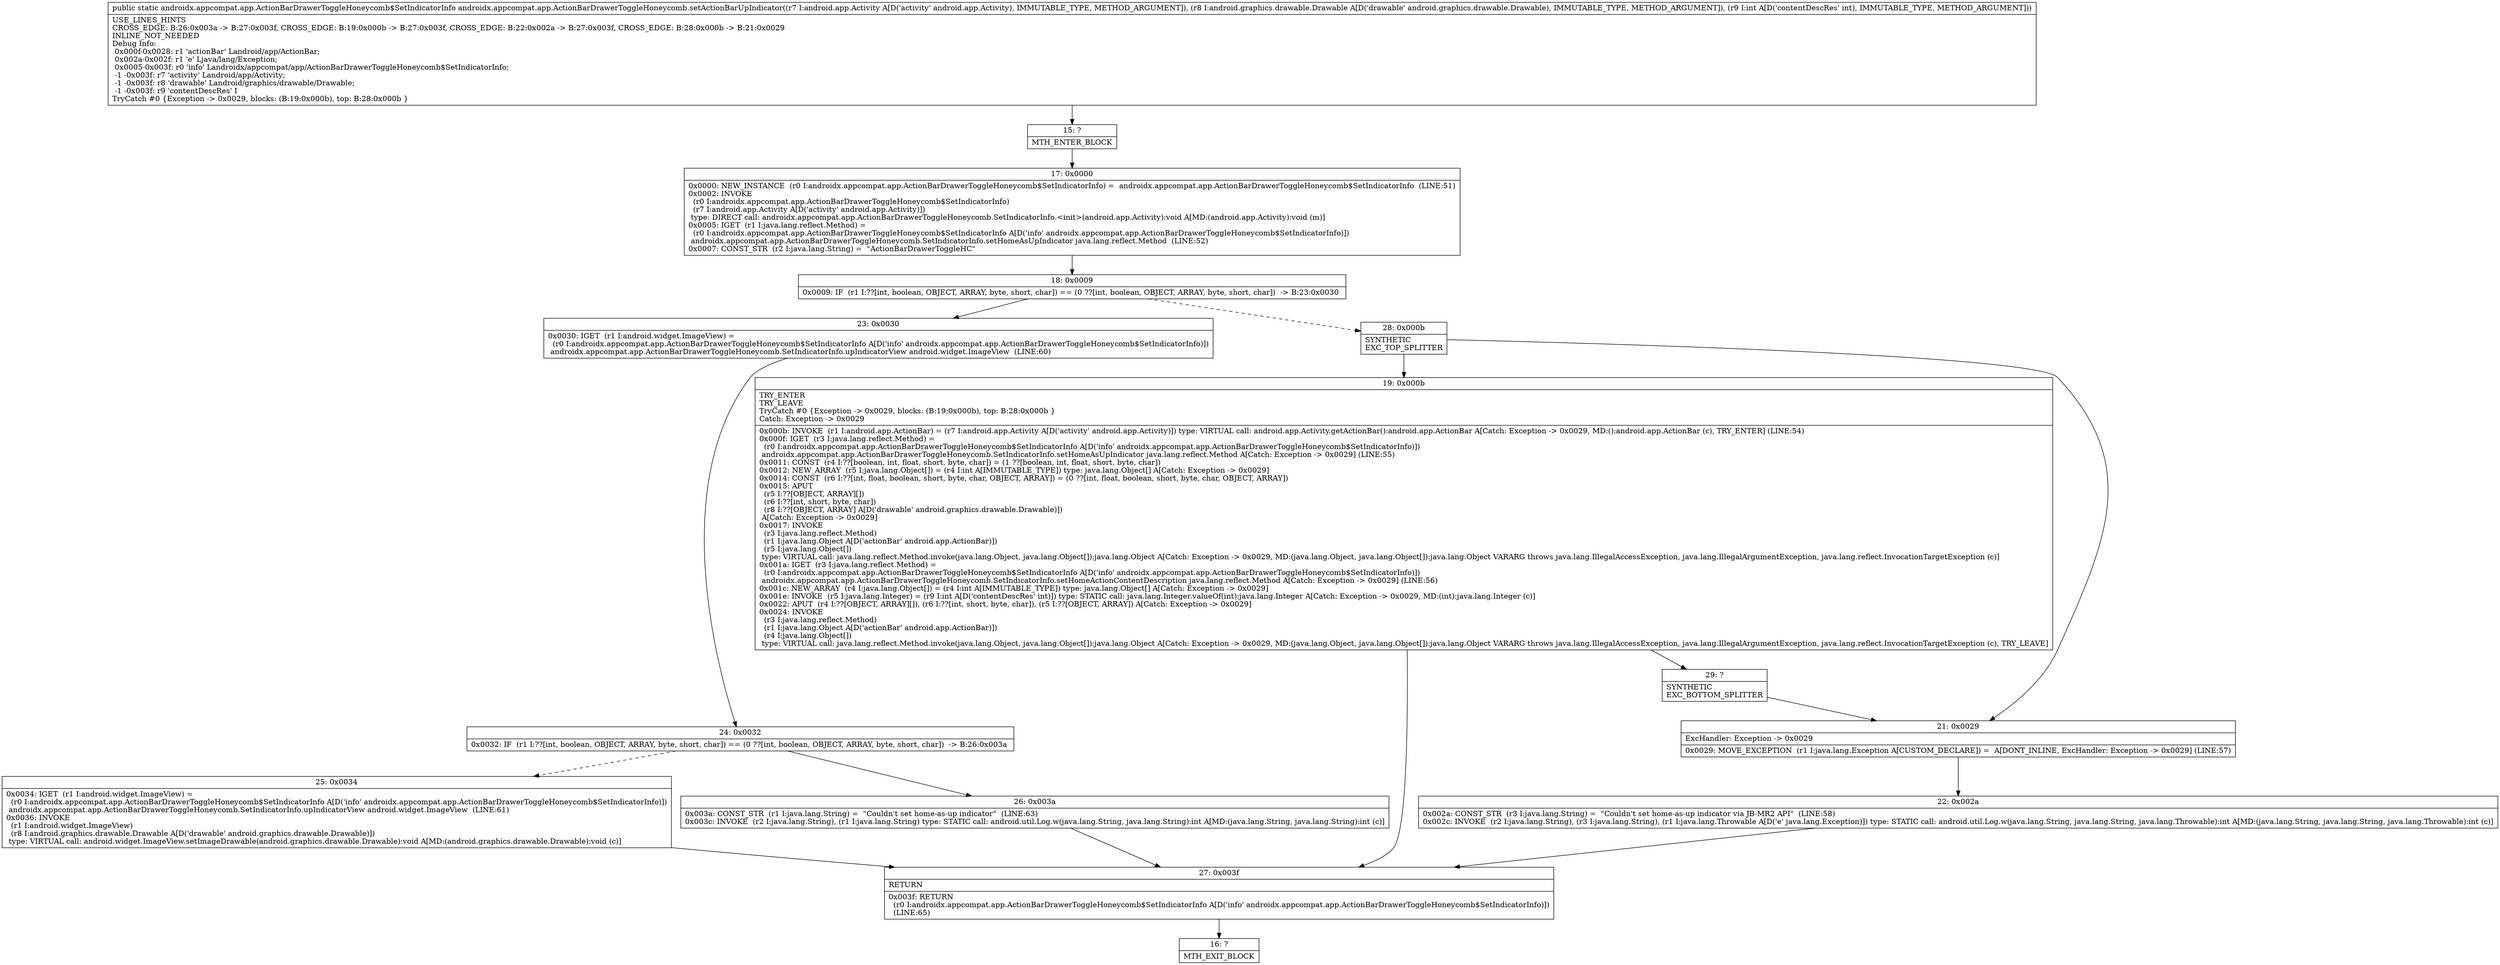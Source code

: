 digraph "CFG forandroidx.appcompat.app.ActionBarDrawerToggleHoneycomb.setActionBarUpIndicator(Landroid\/app\/Activity;Landroid\/graphics\/drawable\/Drawable;I)Landroidx\/appcompat\/app\/ActionBarDrawerToggleHoneycomb$SetIndicatorInfo;" {
Node_15 [shape=record,label="{15\:\ ?|MTH_ENTER_BLOCK\l}"];
Node_17 [shape=record,label="{17\:\ 0x0000|0x0000: NEW_INSTANCE  (r0 I:androidx.appcompat.app.ActionBarDrawerToggleHoneycomb$SetIndicatorInfo) =  androidx.appcompat.app.ActionBarDrawerToggleHoneycomb$SetIndicatorInfo  (LINE:51)\l0x0002: INVOKE  \l  (r0 I:androidx.appcompat.app.ActionBarDrawerToggleHoneycomb$SetIndicatorInfo)\l  (r7 I:android.app.Activity A[D('activity' android.app.Activity)])\l type: DIRECT call: androidx.appcompat.app.ActionBarDrawerToggleHoneycomb.SetIndicatorInfo.\<init\>(android.app.Activity):void A[MD:(android.app.Activity):void (m)]\l0x0005: IGET  (r1 I:java.lang.reflect.Method) = \l  (r0 I:androidx.appcompat.app.ActionBarDrawerToggleHoneycomb$SetIndicatorInfo A[D('info' androidx.appcompat.app.ActionBarDrawerToggleHoneycomb$SetIndicatorInfo)])\l androidx.appcompat.app.ActionBarDrawerToggleHoneycomb.SetIndicatorInfo.setHomeAsUpIndicator java.lang.reflect.Method  (LINE:52)\l0x0007: CONST_STR  (r2 I:java.lang.String) =  \"ActionBarDrawerToggleHC\" \l}"];
Node_18 [shape=record,label="{18\:\ 0x0009|0x0009: IF  (r1 I:??[int, boolean, OBJECT, ARRAY, byte, short, char]) == (0 ??[int, boolean, OBJECT, ARRAY, byte, short, char])  \-\> B:23:0x0030 \l}"];
Node_23 [shape=record,label="{23\:\ 0x0030|0x0030: IGET  (r1 I:android.widget.ImageView) = \l  (r0 I:androidx.appcompat.app.ActionBarDrawerToggleHoneycomb$SetIndicatorInfo A[D('info' androidx.appcompat.app.ActionBarDrawerToggleHoneycomb$SetIndicatorInfo)])\l androidx.appcompat.app.ActionBarDrawerToggleHoneycomb.SetIndicatorInfo.upIndicatorView android.widget.ImageView  (LINE:60)\l}"];
Node_24 [shape=record,label="{24\:\ 0x0032|0x0032: IF  (r1 I:??[int, boolean, OBJECT, ARRAY, byte, short, char]) == (0 ??[int, boolean, OBJECT, ARRAY, byte, short, char])  \-\> B:26:0x003a \l}"];
Node_25 [shape=record,label="{25\:\ 0x0034|0x0034: IGET  (r1 I:android.widget.ImageView) = \l  (r0 I:androidx.appcompat.app.ActionBarDrawerToggleHoneycomb$SetIndicatorInfo A[D('info' androidx.appcompat.app.ActionBarDrawerToggleHoneycomb$SetIndicatorInfo)])\l androidx.appcompat.app.ActionBarDrawerToggleHoneycomb.SetIndicatorInfo.upIndicatorView android.widget.ImageView  (LINE:61)\l0x0036: INVOKE  \l  (r1 I:android.widget.ImageView)\l  (r8 I:android.graphics.drawable.Drawable A[D('drawable' android.graphics.drawable.Drawable)])\l type: VIRTUAL call: android.widget.ImageView.setImageDrawable(android.graphics.drawable.Drawable):void A[MD:(android.graphics.drawable.Drawable):void (c)]\l}"];
Node_27 [shape=record,label="{27\:\ 0x003f|RETURN\l|0x003f: RETURN  \l  (r0 I:androidx.appcompat.app.ActionBarDrawerToggleHoneycomb$SetIndicatorInfo A[D('info' androidx.appcompat.app.ActionBarDrawerToggleHoneycomb$SetIndicatorInfo)])\l  (LINE:65)\l}"];
Node_16 [shape=record,label="{16\:\ ?|MTH_EXIT_BLOCK\l}"];
Node_26 [shape=record,label="{26\:\ 0x003a|0x003a: CONST_STR  (r1 I:java.lang.String) =  \"Couldn't set home\-as\-up indicator\"  (LINE:63)\l0x003c: INVOKE  (r2 I:java.lang.String), (r1 I:java.lang.String) type: STATIC call: android.util.Log.w(java.lang.String, java.lang.String):int A[MD:(java.lang.String, java.lang.String):int (c)]\l}"];
Node_28 [shape=record,label="{28\:\ 0x000b|SYNTHETIC\lEXC_TOP_SPLITTER\l}"];
Node_19 [shape=record,label="{19\:\ 0x000b|TRY_ENTER\lTRY_LEAVE\lTryCatch #0 \{Exception \-\> 0x0029, blocks: (B:19:0x000b), top: B:28:0x000b \}\lCatch: Exception \-\> 0x0029\l|0x000b: INVOKE  (r1 I:android.app.ActionBar) = (r7 I:android.app.Activity A[D('activity' android.app.Activity)]) type: VIRTUAL call: android.app.Activity.getActionBar():android.app.ActionBar A[Catch: Exception \-\> 0x0029, MD:():android.app.ActionBar (c), TRY_ENTER] (LINE:54)\l0x000f: IGET  (r3 I:java.lang.reflect.Method) = \l  (r0 I:androidx.appcompat.app.ActionBarDrawerToggleHoneycomb$SetIndicatorInfo A[D('info' androidx.appcompat.app.ActionBarDrawerToggleHoneycomb$SetIndicatorInfo)])\l androidx.appcompat.app.ActionBarDrawerToggleHoneycomb.SetIndicatorInfo.setHomeAsUpIndicator java.lang.reflect.Method A[Catch: Exception \-\> 0x0029] (LINE:55)\l0x0011: CONST  (r4 I:??[boolean, int, float, short, byte, char]) = (1 ??[boolean, int, float, short, byte, char]) \l0x0012: NEW_ARRAY  (r5 I:java.lang.Object[]) = (r4 I:int A[IMMUTABLE_TYPE]) type: java.lang.Object[] A[Catch: Exception \-\> 0x0029]\l0x0014: CONST  (r6 I:??[int, float, boolean, short, byte, char, OBJECT, ARRAY]) = (0 ??[int, float, boolean, short, byte, char, OBJECT, ARRAY]) \l0x0015: APUT  \l  (r5 I:??[OBJECT, ARRAY][])\l  (r6 I:??[int, short, byte, char])\l  (r8 I:??[OBJECT, ARRAY] A[D('drawable' android.graphics.drawable.Drawable)])\l A[Catch: Exception \-\> 0x0029]\l0x0017: INVOKE  \l  (r3 I:java.lang.reflect.Method)\l  (r1 I:java.lang.Object A[D('actionBar' android.app.ActionBar)])\l  (r5 I:java.lang.Object[])\l type: VIRTUAL call: java.lang.reflect.Method.invoke(java.lang.Object, java.lang.Object[]):java.lang.Object A[Catch: Exception \-\> 0x0029, MD:(java.lang.Object, java.lang.Object[]):java.lang.Object VARARG throws java.lang.IllegalAccessException, java.lang.IllegalArgumentException, java.lang.reflect.InvocationTargetException (c)]\l0x001a: IGET  (r3 I:java.lang.reflect.Method) = \l  (r0 I:androidx.appcompat.app.ActionBarDrawerToggleHoneycomb$SetIndicatorInfo A[D('info' androidx.appcompat.app.ActionBarDrawerToggleHoneycomb$SetIndicatorInfo)])\l androidx.appcompat.app.ActionBarDrawerToggleHoneycomb.SetIndicatorInfo.setHomeActionContentDescription java.lang.reflect.Method A[Catch: Exception \-\> 0x0029] (LINE:56)\l0x001c: NEW_ARRAY  (r4 I:java.lang.Object[]) = (r4 I:int A[IMMUTABLE_TYPE]) type: java.lang.Object[] A[Catch: Exception \-\> 0x0029]\l0x001e: INVOKE  (r5 I:java.lang.Integer) = (r9 I:int A[D('contentDescRes' int)]) type: STATIC call: java.lang.Integer.valueOf(int):java.lang.Integer A[Catch: Exception \-\> 0x0029, MD:(int):java.lang.Integer (c)]\l0x0022: APUT  (r4 I:??[OBJECT, ARRAY][]), (r6 I:??[int, short, byte, char]), (r5 I:??[OBJECT, ARRAY]) A[Catch: Exception \-\> 0x0029]\l0x0024: INVOKE  \l  (r3 I:java.lang.reflect.Method)\l  (r1 I:java.lang.Object A[D('actionBar' android.app.ActionBar)])\l  (r4 I:java.lang.Object[])\l type: VIRTUAL call: java.lang.reflect.Method.invoke(java.lang.Object, java.lang.Object[]):java.lang.Object A[Catch: Exception \-\> 0x0029, MD:(java.lang.Object, java.lang.Object[]):java.lang.Object VARARG throws java.lang.IllegalAccessException, java.lang.IllegalArgumentException, java.lang.reflect.InvocationTargetException (c), TRY_LEAVE]\l}"];
Node_29 [shape=record,label="{29\:\ ?|SYNTHETIC\lEXC_BOTTOM_SPLITTER\l}"];
Node_21 [shape=record,label="{21\:\ 0x0029|ExcHandler: Exception \-\> 0x0029\l|0x0029: MOVE_EXCEPTION  (r1 I:java.lang.Exception A[CUSTOM_DECLARE]) =  A[DONT_INLINE, ExcHandler: Exception \-\> 0x0029] (LINE:57)\l}"];
Node_22 [shape=record,label="{22\:\ 0x002a|0x002a: CONST_STR  (r3 I:java.lang.String) =  \"Couldn't set home\-as\-up indicator via JB\-MR2 API\"  (LINE:58)\l0x002c: INVOKE  (r2 I:java.lang.String), (r3 I:java.lang.String), (r1 I:java.lang.Throwable A[D('e' java.lang.Exception)]) type: STATIC call: android.util.Log.w(java.lang.String, java.lang.String, java.lang.Throwable):int A[MD:(java.lang.String, java.lang.String, java.lang.Throwable):int (c)]\l}"];
MethodNode[shape=record,label="{public static androidx.appcompat.app.ActionBarDrawerToggleHoneycomb$SetIndicatorInfo androidx.appcompat.app.ActionBarDrawerToggleHoneycomb.setActionBarUpIndicator((r7 I:android.app.Activity A[D('activity' android.app.Activity), IMMUTABLE_TYPE, METHOD_ARGUMENT]), (r8 I:android.graphics.drawable.Drawable A[D('drawable' android.graphics.drawable.Drawable), IMMUTABLE_TYPE, METHOD_ARGUMENT]), (r9 I:int A[D('contentDescRes' int), IMMUTABLE_TYPE, METHOD_ARGUMENT]))  | USE_LINES_HINTS\lCROSS_EDGE: B:26:0x003a \-\> B:27:0x003f, CROSS_EDGE: B:19:0x000b \-\> B:27:0x003f, CROSS_EDGE: B:22:0x002a \-\> B:27:0x003f, CROSS_EDGE: B:28:0x000b \-\> B:21:0x0029\lINLINE_NOT_NEEDED\lDebug Info:\l  0x000f\-0x0028: r1 'actionBar' Landroid\/app\/ActionBar;\l  0x002a\-0x002f: r1 'e' Ljava\/lang\/Exception;\l  0x0005\-0x003f: r0 'info' Landroidx\/appcompat\/app\/ActionBarDrawerToggleHoneycomb$SetIndicatorInfo;\l  \-1 \-0x003f: r7 'activity' Landroid\/app\/Activity;\l  \-1 \-0x003f: r8 'drawable' Landroid\/graphics\/drawable\/Drawable;\l  \-1 \-0x003f: r9 'contentDescRes' I\lTryCatch #0 \{Exception \-\> 0x0029, blocks: (B:19:0x000b), top: B:28:0x000b \}\l}"];
MethodNode -> Node_15;Node_15 -> Node_17;
Node_17 -> Node_18;
Node_18 -> Node_23;
Node_18 -> Node_28[style=dashed];
Node_23 -> Node_24;
Node_24 -> Node_25[style=dashed];
Node_24 -> Node_26;
Node_25 -> Node_27;
Node_27 -> Node_16;
Node_26 -> Node_27;
Node_28 -> Node_19;
Node_28 -> Node_21;
Node_19 -> Node_27;
Node_19 -> Node_29;
Node_29 -> Node_21;
Node_21 -> Node_22;
Node_22 -> Node_27;
}

